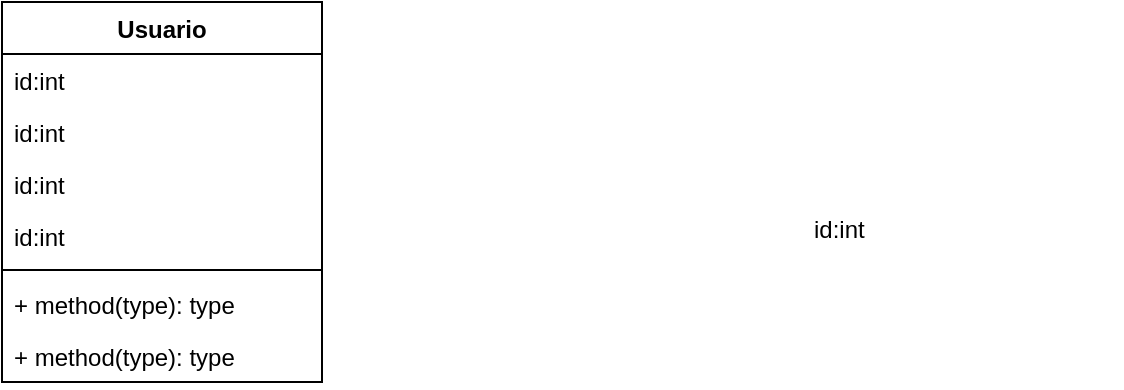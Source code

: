 <mxfile version="21.5.2" type="github">
  <diagram name="Page-1" id="9f46799a-70d6-7492-0946-bef42562c5a5">
    <mxGraphModel dx="1434" dy="768" grid="1" gridSize="10" guides="1" tooltips="1" connect="1" arrows="1" fold="1" page="1" pageScale="1" pageWidth="1100" pageHeight="850" background="none" math="0" shadow="0">
      <root>
        <mxCell id="0" />
        <mxCell id="1" parent="0" />
        <mxCell id="7i4fFVKkuLizMQctHJh5-6" value="Usuario" style="swimlane;fontStyle=1;align=center;verticalAlign=top;childLayout=stackLayout;horizontal=1;startSize=26;horizontalStack=0;resizeParent=1;resizeParentMax=0;resizeLast=0;collapsible=1;marginBottom=0;whiteSpace=wrap;html=1;" vertex="1" parent="1">
          <mxGeometry x="100" y="70" width="160" height="190" as="geometry">
            <mxRectangle x="100" y="70" width="90" height="30" as="alternateBounds" />
          </mxGeometry>
        </mxCell>
        <mxCell id="7i4fFVKkuLizMQctHJh5-7" value="id:int&lt;span style=&quot;white-space: pre;&quot;&gt;&#x9;&lt;/span&gt;" style="text;strokeColor=none;fillColor=none;align=left;verticalAlign=top;spacingLeft=4;spacingRight=4;overflow=hidden;rotatable=0;points=[[0,0.5],[1,0.5]];portConstraint=eastwest;whiteSpace=wrap;html=1;" vertex="1" parent="7i4fFVKkuLizMQctHJh5-6">
          <mxGeometry y="26" width="160" height="26" as="geometry" />
        </mxCell>
        <mxCell id="7i4fFVKkuLizMQctHJh5-11" value="id:int&lt;span style=&quot;white-space: pre;&quot;&gt;&#x9;&lt;/span&gt;" style="text;strokeColor=none;fillColor=none;align=left;verticalAlign=top;spacingLeft=4;spacingRight=4;overflow=hidden;rotatable=0;points=[[0,0.5],[1,0.5]];portConstraint=eastwest;whiteSpace=wrap;html=1;" vertex="1" parent="7i4fFVKkuLizMQctHJh5-6">
          <mxGeometry y="52" width="160" height="26" as="geometry" />
        </mxCell>
        <mxCell id="7i4fFVKkuLizMQctHJh5-12" value="id:int&lt;span style=&quot;white-space: pre;&quot;&gt;&#x9;&lt;/span&gt;" style="text;strokeColor=none;fillColor=none;align=left;verticalAlign=top;spacingLeft=4;spacingRight=4;overflow=hidden;rotatable=0;points=[[0,0.5],[1,0.5]];portConstraint=eastwest;whiteSpace=wrap;html=1;" vertex="1" parent="7i4fFVKkuLizMQctHJh5-6">
          <mxGeometry y="78" width="160" height="26" as="geometry" />
        </mxCell>
        <mxCell id="7i4fFVKkuLizMQctHJh5-13" value="id:int&lt;span style=&quot;white-space: pre;&quot;&gt;&#x9;&lt;/span&gt;" style="text;strokeColor=none;fillColor=none;align=left;verticalAlign=top;spacingLeft=4;spacingRight=4;overflow=hidden;rotatable=0;points=[[0,0.5],[1,0.5]];portConstraint=eastwest;whiteSpace=wrap;html=1;" vertex="1" parent="7i4fFVKkuLizMQctHJh5-6">
          <mxGeometry y="104" width="160" height="26" as="geometry" />
        </mxCell>
        <mxCell id="7i4fFVKkuLizMQctHJh5-8" value="" style="line;strokeWidth=1;fillColor=none;align=left;verticalAlign=middle;spacingTop=-1;spacingLeft=3;spacingRight=3;rotatable=0;labelPosition=right;points=[];portConstraint=eastwest;strokeColor=inherit;" vertex="1" parent="7i4fFVKkuLizMQctHJh5-6">
          <mxGeometry y="130" width="160" height="8" as="geometry" />
        </mxCell>
        <mxCell id="7i4fFVKkuLizMQctHJh5-9" value="+ method(type): type" style="text;strokeColor=none;fillColor=none;align=left;verticalAlign=top;spacingLeft=4;spacingRight=4;overflow=hidden;rotatable=0;points=[[0,0.5],[1,0.5]];portConstraint=eastwest;whiteSpace=wrap;html=1;" vertex="1" parent="7i4fFVKkuLizMQctHJh5-6">
          <mxGeometry y="138" width="160" height="26" as="geometry" />
        </mxCell>
        <mxCell id="7i4fFVKkuLizMQctHJh5-14" value="+ method(type): type" style="text;strokeColor=none;fillColor=none;align=left;verticalAlign=top;spacingLeft=4;spacingRight=4;overflow=hidden;rotatable=0;points=[[0,0.5],[1,0.5]];portConstraint=eastwest;whiteSpace=wrap;html=1;" vertex="1" parent="7i4fFVKkuLizMQctHJh5-6">
          <mxGeometry y="164" width="160" height="26" as="geometry" />
        </mxCell>
        <mxCell id="7i4fFVKkuLizMQctHJh5-10" value="id:int&lt;span style=&quot;white-space: pre;&quot;&gt;&#x9;&lt;/span&gt;" style="text;strokeColor=none;fillColor=none;align=left;verticalAlign=top;spacingLeft=4;spacingRight=4;overflow=hidden;rotatable=0;points=[[0,0.5],[1,0.5]];portConstraint=eastwest;whiteSpace=wrap;html=1;" vertex="1" parent="1">
          <mxGeometry x="500" y="170" width="160" height="26" as="geometry" />
        </mxCell>
      </root>
    </mxGraphModel>
  </diagram>
</mxfile>
